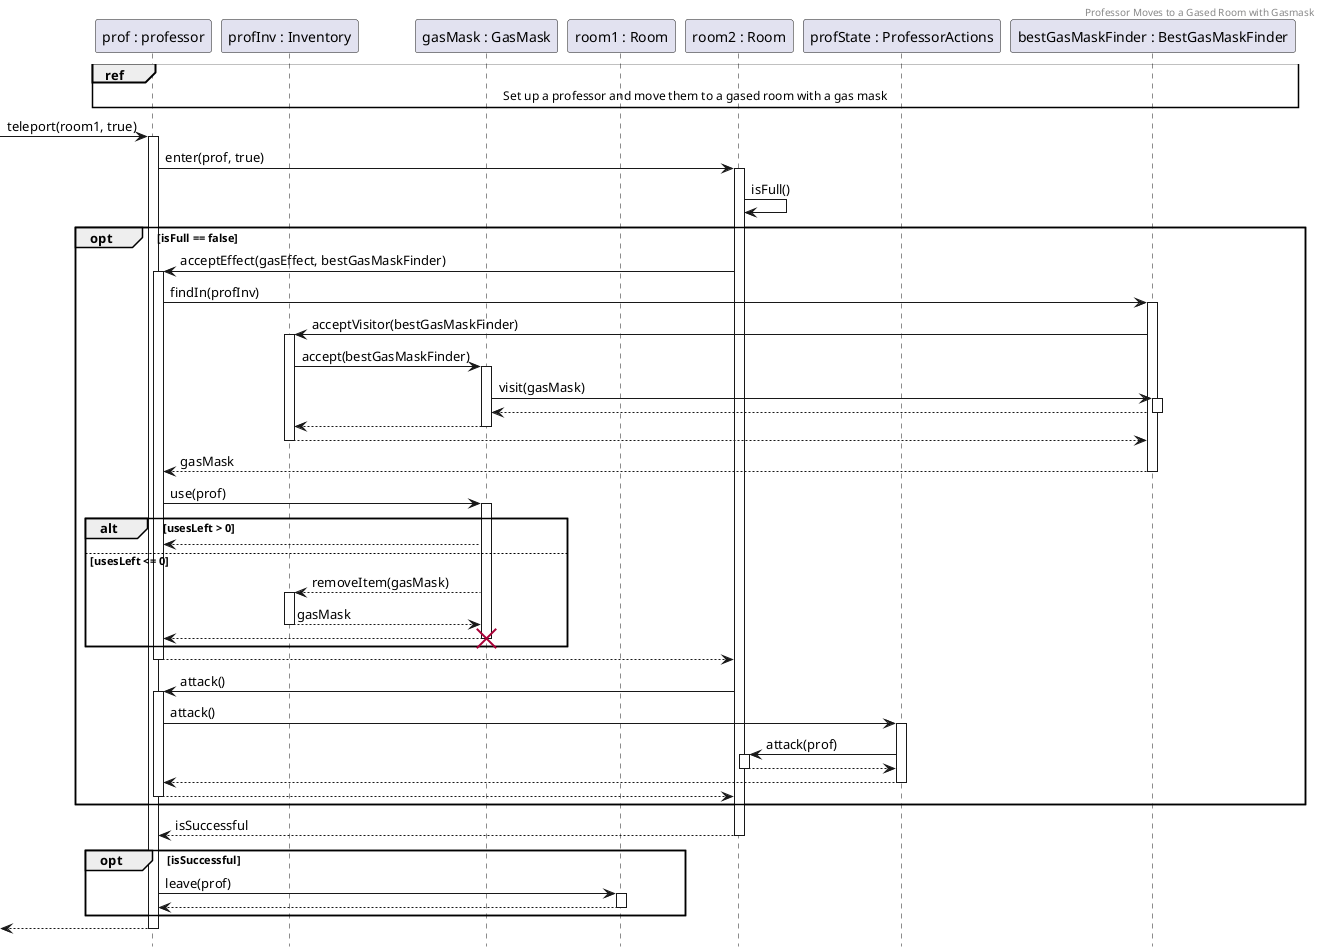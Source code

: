 @startuml ProfTpWithMaskToGas
header Professor Moves to a Gased Room with Gasmask
hide footbox

participant professor as "prof : professor"
participant inv as "profInv : Inventory"
participant gasMask as "gasMask : GasMask"
participant R1 as "room1 : Room"
participant R2 as "room2 : Room"
participant professorS as "profState : ProfessorActions"
participant gasMaskFinder as "bestGasMaskFinder : BestGasMaskFinder"

ref over professor, gasMaskFinder :  Set up a professor and move them to a gased room with a gas mask
-> professor ++: teleport(room1, true)

professor -> R2++: enter(prof, true)

R2 -> R2 : isFull()
opt isFull == false
    ' the unless ItemFinder is created with the gas effect an comms diagramm
    R2 -> professor ++ : acceptEffect(gasEffect, bestGasMaskFinder)
    
    professor -> gasMaskFinder++ : findIn(profInv)
        gasMaskFinder -> inv++: acceptVisitor(bestGasMaskFinder)
            inv -> gasMask++: accept(bestGasMaskFinder)
                gasMask -> gasMaskFinder++ : visit(gasMask)
                return
            return
        return
    return gasMask
    
    professor -> gasMask++: use(prof)
    

    alt usesLeft > 0
        gasMask --> professor 
    else usesLeft <= 0
        gasMask --> inv++: removeItem(gasMask)
        return gasMask
        gasMask --> professor --
        destroy gasMask
    end
    return

    R2 -> professor ++ : attack()
    professor -> professorS ++ : attack()
    professorS -> R2 ++ : attack(prof)
    return
    return
    return
end
return isSuccessful
opt isSuccessful
    professor -> R1 ++ : leave(prof)
    return
end
return

@enduml

